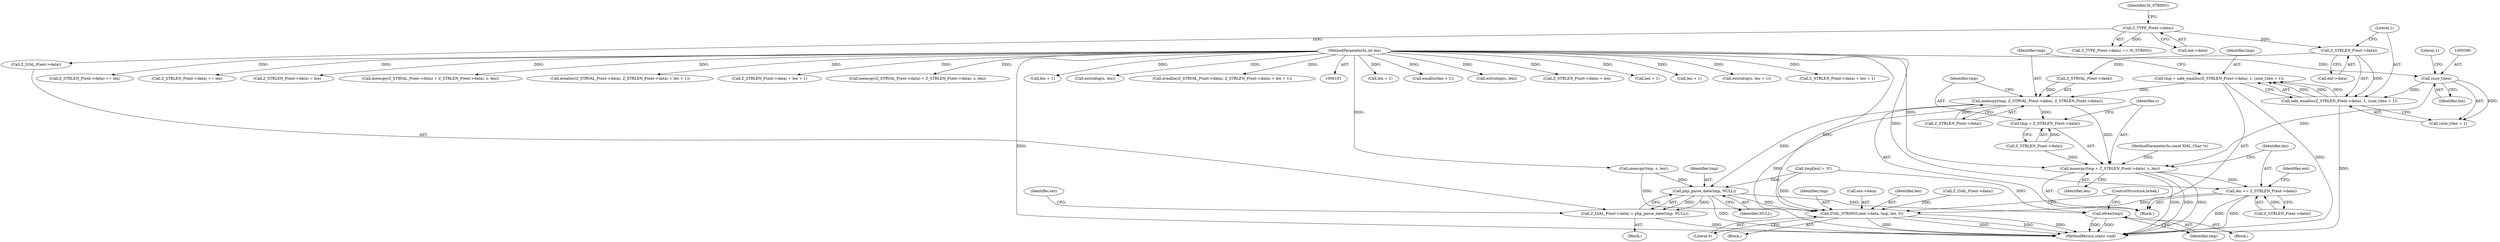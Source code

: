 digraph "0_php-src_426aeb2808955ee3d3f52e0cfb102834cdb836a5?w=1@API" {
"1000380" [label="(Call,tmp = safe_emalloc(Z_STRLEN_P(ent->data), 1, (size_t)len + 1))"];
"1000382" [label="(Call,safe_emalloc(Z_STRLEN_P(ent->data), 1, (size_t)len + 1))"];
"1000383" [label="(Call,Z_STRLEN_P(ent->data))"];
"1000374" [label="(Call,Z_TYPE_P(ent->data))"];
"1000389" [label="(Call,(size_t)len)"];
"1000104" [label="(MethodParameterIn,int len)"];
"1000393" [label="(Call,memcpy(tmp, Z_STRVAL_P(ent->data), Z_STRLEN_P(ent->data)))"];
"1000403" [label="(Call,memcpy(tmp + Z_STRLEN_P(ent->data), s, len))"];
"1000412" [label="(Call,len += Z_STRLEN_P(ent->data))"];
"1000463" [label="(Call,ZVAL_STRINGL(ent->data, tmp, len, 0))"];
"1000404" [label="(Call,tmp + Z_STRLEN_P(ent->data))"];
"1000451" [label="(Call,php_parse_date(tmp, NULL))"];
"1000446" [label="(Call,Z_LVAL_P(ent->data) = php_parse_date(tmp, NULL))"];
"1000472" [label="(Call,efree(tmp))"];
"1000403" [label="(Call,memcpy(tmp + Z_STRLEN_P(ent->data), s, len))"];
"1000234" [label="(Call,len + 1)"];
"1000472" [label="(Call,efree(tmp))"];
"1000389" [label="(Call,(size_t)len)"];
"1000404" [label="(Call,tmp + Z_STRLEN_P(ent->data))"];
"1000433" [label="(Call,emalloc(len + 1))"];
"1000421" [label="(Identifier,ent)"];
"1000305" [label="(Call,estrndup(s, len))"];
"1000452" [label="(Identifier,tmp)"];
"1000458" [label="(Identifier,ent)"];
"1000399" [label="(Call,Z_STRLEN_P(ent->data))"];
"1000467" [label="(Identifier,tmp)"];
"1000394" [label="(Identifier,tmp)"];
"1000375" [label="(Call,ent->data)"];
"1000387" [label="(Literal,1)"];
"1000451" [label="(Call,php_parse_date(tmp, NULL))"];
"1000462" [label="(Block,)"];
"1000474" [label="(ControlStructure,break;)"];
"1000294" [label="(Call,Z_STRLEN_P(ent->data) = len)"];
"1000414" [label="(Call,Z_STRLEN_P(ent->data))"];
"1000446" [label="(Call,Z_LVAL_P(ent->data) = php_parse_date(tmp, NULL))"];
"1000370" [label="(Block,)"];
"1000383" [label="(Call,Z_STRLEN_P(ent->data))"];
"1000373" [label="(Call,Z_TYPE_P(ent->data) == IS_STRING)"];
"1000180" [label="(Call,len + 1)"];
"1000254" [label="(Call,len + 1)"];
"1000232" [label="(Call,estrndup(s, len + 1))"];
"1000380" [label="(Call,tmp = safe_emalloc(Z_STRLEN_P(ent->data), 1, (size_t)len + 1))"];
"1000175" [label="(Call,Z_STRLEN_P(ent->data) + len + 1)"];
"1000412" [label="(Call,len += Z_STRLEN_P(ent->data))"];
"1000195" [label="(Call,Z_STRLEN_P(ent->data) += len)"];
"1000269" [label="(Call,Z_STRLEN_P(ent->data) += len)"];
"1000393" [label="(Call,memcpy(tmp, Z_STRVAL_P(ent->data), Z_STRLEN_P(ent->data)))"];
"1000374" [label="(Call,Z_TYPE_P(ent->data))"];
"1000392" [label="(Literal,1)"];
"1000157" [label="(Call,Z_STRLEN_P(ent->data) = len)"];
"1000410" [label="(Identifier,s)"];
"1000406" [label="(Call,Z_STRLEN_P(ent->data))"];
"1000411" [label="(Identifier,len)"];
"1000388" [label="(Call,(size_t)len + 1)"];
"1000441" [label="(Call,tmp[len] = '\0')"];
"1000395" [label="(Call,Z_STRVAL_P(ent->data))"];
"1000257" [label="(Call,memcpy(Z_STRVAL_P(ent->data) + Z_STRLEN_P(ent->data), s, len))"];
"1000170" [label="(Call,erealloc(Z_STRVAL_P(ent->data), Z_STRLEN_P(ent->data) + len + 1))"];
"1000464" [label="(Call,ent->data)"];
"1000391" [label="(Identifier,len)"];
"1000249" [label="(Call,Z_STRLEN_P(ent->data) + len + 1)"];
"1000463" [label="(Call,ZVAL_STRINGL(ent->data, tmp, len, 0))"];
"1000453" [label="(Identifier,NULL)"];
"1000104" [label="(MethodParameterIn,int len)"];
"1000379" [label="(Block,)"];
"1000477" [label="(MethodReturn,static void)"];
"1000378" [label="(Identifier,IS_STRING)"];
"1000384" [label="(Call,ent->data)"];
"1000469" [label="(Literal,0)"];
"1000468" [label="(Identifier,len)"];
"1000183" [label="(Call,memcpy(Z_STRVAL_P(ent->data) + Z_STRLEN_P(ent->data), s, len))"];
"1000437" [label="(Call,memcpy(tmp, s, len))"];
"1000473" [label="(Identifier,tmp)"];
"1000405" [label="(Identifier,tmp)"];
"1000434" [label="(Call,len + 1)"];
"1000381" [label="(Identifier,tmp)"];
"1000471" [label="(Block,)"];
"1000154" [label="(Call,estrndup(s, len))"];
"1000103" [label="(MethodParameterIn,const XML_Char *s)"];
"1000382" [label="(Call,safe_emalloc(Z_STRLEN_P(ent->data), 1, (size_t)len + 1))"];
"1000244" [label="(Call,erealloc(Z_STRVAL_P(ent->data), Z_STRLEN_P(ent->data) + len + 1))"];
"1000413" [label="(Identifier,len)"];
"1000456" [label="(Call,Z_LVAL_P(ent->data))"];
"1000447" [label="(Call,Z_LVAL_P(ent->data))"];
"1000380" -> "1000379"  [label="AST: "];
"1000380" -> "1000382"  [label="CFG: "];
"1000381" -> "1000380"  [label="AST: "];
"1000382" -> "1000380"  [label="AST: "];
"1000394" -> "1000380"  [label="CFG: "];
"1000380" -> "1000477"  [label="DDG: "];
"1000382" -> "1000380"  [label="DDG: "];
"1000382" -> "1000380"  [label="DDG: "];
"1000382" -> "1000380"  [label="DDG: "];
"1000380" -> "1000393"  [label="DDG: "];
"1000382" -> "1000388"  [label="CFG: "];
"1000383" -> "1000382"  [label="AST: "];
"1000387" -> "1000382"  [label="AST: "];
"1000388" -> "1000382"  [label="AST: "];
"1000382" -> "1000477"  [label="DDG: "];
"1000383" -> "1000382"  [label="DDG: "];
"1000389" -> "1000382"  [label="DDG: "];
"1000383" -> "1000384"  [label="CFG: "];
"1000384" -> "1000383"  [label="AST: "];
"1000387" -> "1000383"  [label="CFG: "];
"1000374" -> "1000383"  [label="DDG: "];
"1000383" -> "1000395"  [label="DDG: "];
"1000374" -> "1000373"  [label="AST: "];
"1000374" -> "1000375"  [label="CFG: "];
"1000375" -> "1000374"  [label="AST: "];
"1000378" -> "1000374"  [label="CFG: "];
"1000374" -> "1000373"  [label="DDG: "];
"1000374" -> "1000447"  [label="DDG: "];
"1000389" -> "1000388"  [label="AST: "];
"1000389" -> "1000391"  [label="CFG: "];
"1000390" -> "1000389"  [label="AST: "];
"1000391" -> "1000389"  [label="AST: "];
"1000392" -> "1000389"  [label="CFG: "];
"1000389" -> "1000388"  [label="DDG: "];
"1000104" -> "1000389"  [label="DDG: "];
"1000389" -> "1000403"  [label="DDG: "];
"1000104" -> "1000101"  [label="AST: "];
"1000104" -> "1000477"  [label="DDG: "];
"1000104" -> "1000154"  [label="DDG: "];
"1000104" -> "1000157"  [label="DDG: "];
"1000104" -> "1000170"  [label="DDG: "];
"1000104" -> "1000175"  [label="DDG: "];
"1000104" -> "1000180"  [label="DDG: "];
"1000104" -> "1000183"  [label="DDG: "];
"1000104" -> "1000195"  [label="DDG: "];
"1000104" -> "1000232"  [label="DDG: "];
"1000104" -> "1000234"  [label="DDG: "];
"1000104" -> "1000244"  [label="DDG: "];
"1000104" -> "1000249"  [label="DDG: "];
"1000104" -> "1000254"  [label="DDG: "];
"1000104" -> "1000257"  [label="DDG: "];
"1000104" -> "1000269"  [label="DDG: "];
"1000104" -> "1000294"  [label="DDG: "];
"1000104" -> "1000305"  [label="DDG: "];
"1000104" -> "1000403"  [label="DDG: "];
"1000104" -> "1000412"  [label="DDG: "];
"1000104" -> "1000433"  [label="DDG: "];
"1000104" -> "1000434"  [label="DDG: "];
"1000104" -> "1000437"  [label="DDG: "];
"1000104" -> "1000463"  [label="DDG: "];
"1000393" -> "1000379"  [label="AST: "];
"1000393" -> "1000399"  [label="CFG: "];
"1000394" -> "1000393"  [label="AST: "];
"1000395" -> "1000393"  [label="AST: "];
"1000399" -> "1000393"  [label="AST: "];
"1000405" -> "1000393"  [label="CFG: "];
"1000393" -> "1000477"  [label="DDG: "];
"1000395" -> "1000393"  [label="DDG: "];
"1000399" -> "1000393"  [label="DDG: "];
"1000393" -> "1000403"  [label="DDG: "];
"1000393" -> "1000404"  [label="DDG: "];
"1000393" -> "1000451"  [label="DDG: "];
"1000403" -> "1000379"  [label="AST: "];
"1000403" -> "1000411"  [label="CFG: "];
"1000404" -> "1000403"  [label="AST: "];
"1000410" -> "1000403"  [label="AST: "];
"1000411" -> "1000403"  [label="AST: "];
"1000413" -> "1000403"  [label="CFG: "];
"1000403" -> "1000477"  [label="DDG: "];
"1000403" -> "1000477"  [label="DDG: "];
"1000403" -> "1000477"  [label="DDG: "];
"1000406" -> "1000403"  [label="DDG: "];
"1000103" -> "1000403"  [label="DDG: "];
"1000403" -> "1000412"  [label="DDG: "];
"1000412" -> "1000379"  [label="AST: "];
"1000412" -> "1000414"  [label="CFG: "];
"1000413" -> "1000412"  [label="AST: "];
"1000414" -> "1000412"  [label="AST: "];
"1000421" -> "1000412"  [label="CFG: "];
"1000412" -> "1000477"  [label="DDG: "];
"1000412" -> "1000477"  [label="DDG: "];
"1000414" -> "1000412"  [label="DDG: "];
"1000412" -> "1000463"  [label="DDG: "];
"1000463" -> "1000462"  [label="AST: "];
"1000463" -> "1000469"  [label="CFG: "];
"1000464" -> "1000463"  [label="AST: "];
"1000467" -> "1000463"  [label="AST: "];
"1000468" -> "1000463"  [label="AST: "];
"1000469" -> "1000463"  [label="AST: "];
"1000474" -> "1000463"  [label="CFG: "];
"1000463" -> "1000477"  [label="DDG: "];
"1000463" -> "1000477"  [label="DDG: "];
"1000463" -> "1000477"  [label="DDG: "];
"1000463" -> "1000477"  [label="DDG: "];
"1000456" -> "1000463"  [label="DDG: "];
"1000441" -> "1000463"  [label="DDG: "];
"1000451" -> "1000463"  [label="DDG: "];
"1000437" -> "1000463"  [label="DDG: "];
"1000404" -> "1000406"  [label="CFG: "];
"1000405" -> "1000404"  [label="AST: "];
"1000406" -> "1000404"  [label="AST: "];
"1000410" -> "1000404"  [label="CFG: "];
"1000406" -> "1000404"  [label="DDG: "];
"1000451" -> "1000446"  [label="AST: "];
"1000451" -> "1000453"  [label="CFG: "];
"1000452" -> "1000451"  [label="AST: "];
"1000453" -> "1000451"  [label="AST: "];
"1000446" -> "1000451"  [label="CFG: "];
"1000451" -> "1000477"  [label="DDG: "];
"1000451" -> "1000446"  [label="DDG: "];
"1000451" -> "1000446"  [label="DDG: "];
"1000441" -> "1000451"  [label="DDG: "];
"1000437" -> "1000451"  [label="DDG: "];
"1000451" -> "1000472"  [label="DDG: "];
"1000446" -> "1000370"  [label="AST: "];
"1000447" -> "1000446"  [label="AST: "];
"1000458" -> "1000446"  [label="CFG: "];
"1000446" -> "1000477"  [label="DDG: "];
"1000472" -> "1000471"  [label="AST: "];
"1000472" -> "1000473"  [label="CFG: "];
"1000473" -> "1000472"  [label="AST: "];
"1000474" -> "1000472"  [label="CFG: "];
"1000472" -> "1000477"  [label="DDG: "];
"1000472" -> "1000477"  [label="DDG: "];
"1000441" -> "1000472"  [label="DDG: "];
}
